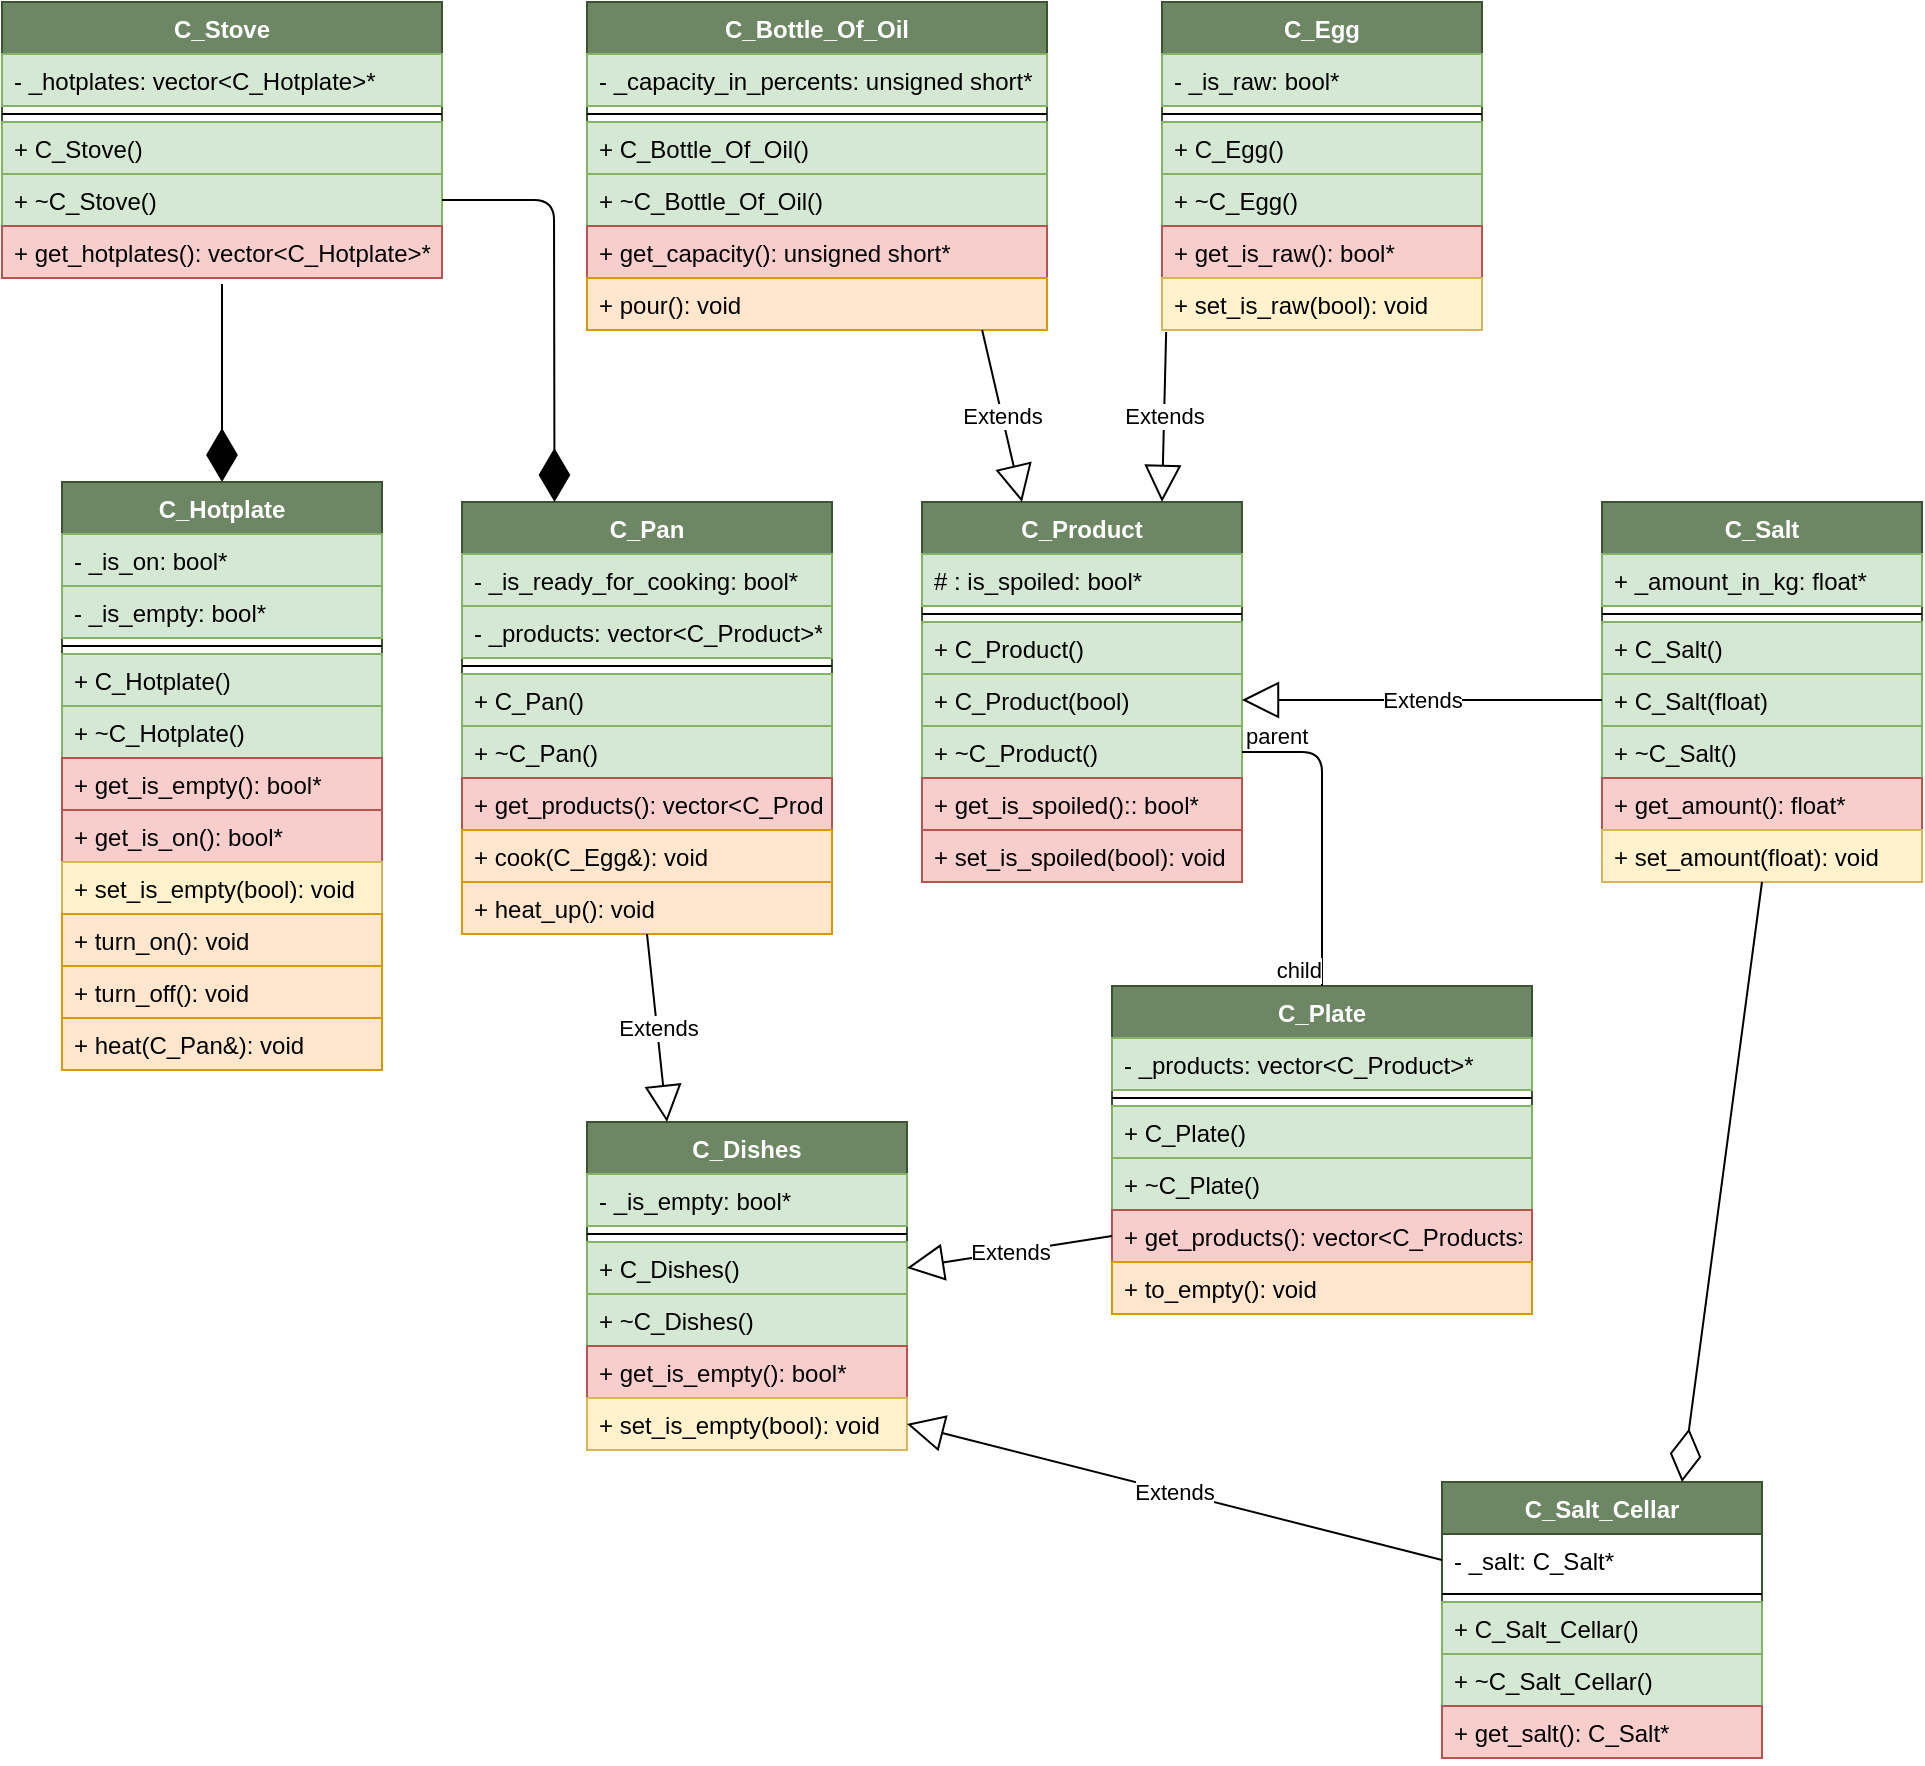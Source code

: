 <mxfile version="15.0.6" type="github">
  <diagram id="MvSmELsU1R4AumclqdhP" name="Page-1">
    <mxGraphModel dx="1673" dy="934" grid="1" gridSize="10" guides="1" tooltips="1" connect="1" arrows="1" fold="1" page="1" pageScale="1" pageWidth="827" pageHeight="1169" math="0" shadow="0">
      <root>
        <mxCell id="0" />
        <mxCell id="1" parent="0" />
        <mxCell id="cB7w2y2zZUr77r6ixJhT-1" value="C_Stove" style="swimlane;fontStyle=1;align=center;verticalAlign=top;childLayout=stackLayout;horizontal=1;startSize=26;horizontalStack=0;resizeParent=1;resizeParentMax=0;resizeLast=0;collapsible=1;marginBottom=0;fillColor=#6d8764;strokeColor=#3A5431;fontColor=#ffffff;" vertex="1" parent="1">
          <mxGeometry x="50" y="110" width="220" height="138" as="geometry" />
        </mxCell>
        <mxCell id="cB7w2y2zZUr77r6ixJhT-2" value="- _hotplates: vector&lt;C_Hotplate&gt;*" style="text;strokeColor=#82b366;fillColor=#d5e8d4;align=left;verticalAlign=top;spacingLeft=4;spacingRight=4;overflow=hidden;rotatable=0;points=[[0,0.5],[1,0.5]];portConstraint=eastwest;" vertex="1" parent="cB7w2y2zZUr77r6ixJhT-1">
          <mxGeometry y="26" width="220" height="26" as="geometry" />
        </mxCell>
        <mxCell id="cB7w2y2zZUr77r6ixJhT-3" value="" style="line;strokeWidth=1;fillColor=none;align=left;verticalAlign=middle;spacingTop=-1;spacingLeft=3;spacingRight=3;rotatable=0;labelPosition=right;points=[];portConstraint=eastwest;" vertex="1" parent="cB7w2y2zZUr77r6ixJhT-1">
          <mxGeometry y="52" width="220" height="8" as="geometry" />
        </mxCell>
        <mxCell id="cB7w2y2zZUr77r6ixJhT-18" value="+ C_Stove()" style="text;strokeColor=#82b366;fillColor=#d5e8d4;align=left;verticalAlign=top;spacingLeft=4;spacingRight=4;overflow=hidden;rotatable=0;points=[[0,0.5],[1,0.5]];portConstraint=eastwest;" vertex="1" parent="cB7w2y2zZUr77r6ixJhT-1">
          <mxGeometry y="60" width="220" height="26" as="geometry" />
        </mxCell>
        <mxCell id="cB7w2y2zZUr77r6ixJhT-19" value="+ ~C_Stove()" style="text;strokeColor=#82b366;fillColor=#d5e8d4;align=left;verticalAlign=top;spacingLeft=4;spacingRight=4;overflow=hidden;rotatable=0;points=[[0,0.5],[1,0.5]];portConstraint=eastwest;" vertex="1" parent="cB7w2y2zZUr77r6ixJhT-1">
          <mxGeometry y="86" width="220" height="26" as="geometry" />
        </mxCell>
        <mxCell id="cB7w2y2zZUr77r6ixJhT-41" value="+ get_hotplates(): vector&lt;C_Hotplate&gt;*" style="text;strokeColor=#b85450;fillColor=#f8cecc;align=left;verticalAlign=top;spacingLeft=4;spacingRight=4;overflow=hidden;rotatable=0;points=[[0,0.5],[1,0.5]];portConstraint=eastwest;" vertex="1" parent="cB7w2y2zZUr77r6ixJhT-1">
          <mxGeometry y="112" width="220" height="26" as="geometry" />
        </mxCell>
        <mxCell id="cB7w2y2zZUr77r6ixJhT-5" value="C_Egg" style="swimlane;fontStyle=1;align=center;verticalAlign=top;childLayout=stackLayout;horizontal=1;startSize=26;horizontalStack=0;resizeParent=1;resizeParentMax=0;resizeLast=0;collapsible=1;marginBottom=0;fillColor=#6d8764;strokeColor=#3A5431;fontColor=#ffffff;" vertex="1" parent="1">
          <mxGeometry x="630" y="110" width="160" height="164" as="geometry" />
        </mxCell>
        <mxCell id="cB7w2y2zZUr77r6ixJhT-6" value="- _is_raw: bool*" style="text;strokeColor=#82b366;fillColor=#d5e8d4;align=left;verticalAlign=top;spacingLeft=4;spacingRight=4;overflow=hidden;rotatable=0;points=[[0,0.5],[1,0.5]];portConstraint=eastwest;" vertex="1" parent="cB7w2y2zZUr77r6ixJhT-5">
          <mxGeometry y="26" width="160" height="26" as="geometry" />
        </mxCell>
        <mxCell id="cB7w2y2zZUr77r6ixJhT-7" value="" style="line;strokeWidth=1;fillColor=none;align=left;verticalAlign=middle;spacingTop=-1;spacingLeft=3;spacingRight=3;rotatable=0;labelPosition=right;points=[];portConstraint=eastwest;" vertex="1" parent="cB7w2y2zZUr77r6ixJhT-5">
          <mxGeometry y="52" width="160" height="8" as="geometry" />
        </mxCell>
        <mxCell id="cB7w2y2zZUr77r6ixJhT-8" value="+ C_Egg()" style="text;strokeColor=#82b366;fillColor=#d5e8d4;align=left;verticalAlign=top;spacingLeft=4;spacingRight=4;overflow=hidden;rotatable=0;points=[[0,0.5],[1,0.5]];portConstraint=eastwest;" vertex="1" parent="cB7w2y2zZUr77r6ixJhT-5">
          <mxGeometry y="60" width="160" height="26" as="geometry" />
        </mxCell>
        <mxCell id="cB7w2y2zZUr77r6ixJhT-31" value="+ ~C_Egg()" style="text;strokeColor=#82b366;fillColor=#d5e8d4;align=left;verticalAlign=top;spacingLeft=4;spacingRight=4;overflow=hidden;rotatable=0;points=[[0,0.5],[1,0.5]];portConstraint=eastwest;" vertex="1" parent="cB7w2y2zZUr77r6ixJhT-5">
          <mxGeometry y="86" width="160" height="26" as="geometry" />
        </mxCell>
        <mxCell id="cB7w2y2zZUr77r6ixJhT-48" value="+ get_is_raw(): bool*" style="text;strokeColor=#b85450;fillColor=#f8cecc;align=left;verticalAlign=top;spacingLeft=4;spacingRight=4;overflow=hidden;rotatable=0;points=[[0,0.5],[1,0.5]];portConstraint=eastwest;" vertex="1" parent="cB7w2y2zZUr77r6ixJhT-5">
          <mxGeometry y="112" width="160" height="26" as="geometry" />
        </mxCell>
        <mxCell id="cB7w2y2zZUr77r6ixJhT-47" value="+ set_is_raw(bool): void" style="text;strokeColor=#d6b656;fillColor=#fff2cc;align=left;verticalAlign=top;spacingLeft=4;spacingRight=4;overflow=hidden;rotatable=0;points=[[0,0.5],[1,0.5]];portConstraint=eastwest;" vertex="1" parent="cB7w2y2zZUr77r6ixJhT-5">
          <mxGeometry y="138" width="160" height="26" as="geometry" />
        </mxCell>
        <mxCell id="cB7w2y2zZUr77r6ixJhT-9" value="C_Pan" style="swimlane;fontStyle=1;align=center;verticalAlign=top;childLayout=stackLayout;horizontal=1;startSize=26;horizontalStack=0;resizeParent=1;resizeParentMax=0;resizeLast=0;collapsible=1;marginBottom=0;fillColor=#6d8764;strokeColor=#3A5431;fontColor=#ffffff;" vertex="1" parent="1">
          <mxGeometry x="280" y="360" width="185" height="216" as="geometry" />
        </mxCell>
        <mxCell id="cB7w2y2zZUr77r6ixJhT-55" value="- _is_ready_for_cooking: bool*" style="text;strokeColor=#82b366;fillColor=#d5e8d4;align=left;verticalAlign=top;spacingLeft=4;spacingRight=4;overflow=hidden;rotatable=0;points=[[0,0.5],[1,0.5]];portConstraint=eastwest;" vertex="1" parent="cB7w2y2zZUr77r6ixJhT-9">
          <mxGeometry y="26" width="185" height="26" as="geometry" />
        </mxCell>
        <mxCell id="cB7w2y2zZUr77r6ixJhT-96" value="- _products: vector&lt;C_Product&gt;*" style="text;strokeColor=#82b366;fillColor=#d5e8d4;align=left;verticalAlign=top;spacingLeft=4;spacingRight=4;overflow=hidden;rotatable=0;points=[[0,0.5],[1,0.5]];portConstraint=eastwest;" vertex="1" parent="cB7w2y2zZUr77r6ixJhT-9">
          <mxGeometry y="52" width="185" height="26" as="geometry" />
        </mxCell>
        <mxCell id="cB7w2y2zZUr77r6ixJhT-11" value="" style="line;strokeWidth=1;fillColor=none;align=left;verticalAlign=middle;spacingTop=-1;spacingLeft=3;spacingRight=3;rotatable=0;labelPosition=right;points=[];portConstraint=eastwest;" vertex="1" parent="cB7w2y2zZUr77r6ixJhT-9">
          <mxGeometry y="78" width="185" height="8" as="geometry" />
        </mxCell>
        <mxCell id="cB7w2y2zZUr77r6ixJhT-23" value="+ C_Pan()" style="text;strokeColor=#82b366;fillColor=#d5e8d4;align=left;verticalAlign=top;spacingLeft=4;spacingRight=4;overflow=hidden;rotatable=0;points=[[0,0.5],[1,0.5]];portConstraint=eastwest;" vertex="1" parent="cB7w2y2zZUr77r6ixJhT-9">
          <mxGeometry y="86" width="185" height="26" as="geometry" />
        </mxCell>
        <mxCell id="cB7w2y2zZUr77r6ixJhT-28" value="+ ~C_Pan()" style="text;strokeColor=#82b366;fillColor=#d5e8d4;align=left;verticalAlign=top;spacingLeft=4;spacingRight=4;overflow=hidden;rotatable=0;points=[[0,0.5],[1,0.5]];portConstraint=eastwest;" vertex="1" parent="cB7w2y2zZUr77r6ixJhT-9">
          <mxGeometry y="112" width="185" height="26" as="geometry" />
        </mxCell>
        <mxCell id="cB7w2y2zZUr77r6ixJhT-98" value="+ get_products(): vector&lt;C_Products&gt;*" style="text;strokeColor=#b85450;fillColor=#f8cecc;align=left;verticalAlign=top;spacingLeft=4;spacingRight=4;overflow=hidden;rotatable=0;points=[[0,0.5],[1,0.5]];portConstraint=eastwest;" vertex="1" parent="cB7w2y2zZUr77r6ixJhT-9">
          <mxGeometry y="138" width="185" height="26" as="geometry" />
        </mxCell>
        <mxCell id="cB7w2y2zZUr77r6ixJhT-46" value="+ cook(C_Egg&amp;): void" style="text;strokeColor=#d79b00;fillColor=#ffe6cc;align=left;verticalAlign=top;spacingLeft=4;spacingRight=4;overflow=hidden;rotatable=0;points=[[0,0.5],[1,0.5]];portConstraint=eastwest;" vertex="1" parent="cB7w2y2zZUr77r6ixJhT-9">
          <mxGeometry y="164" width="185" height="26" as="geometry" />
        </mxCell>
        <mxCell id="cB7w2y2zZUr77r6ixJhT-56" value="+ heat_up(): void" style="text;strokeColor=#d79b00;fillColor=#ffe6cc;align=left;verticalAlign=top;spacingLeft=4;spacingRight=4;overflow=hidden;rotatable=0;points=[[0,0.5],[1,0.5]];portConstraint=eastwest;" vertex="1" parent="cB7w2y2zZUr77r6ixJhT-9">
          <mxGeometry y="190" width="185" height="26" as="geometry" />
        </mxCell>
        <mxCell id="cB7w2y2zZUr77r6ixJhT-13" value="C_Bottle_Of_Oil" style="swimlane;fontStyle=1;align=center;verticalAlign=top;childLayout=stackLayout;horizontal=1;startSize=26;horizontalStack=0;resizeParent=1;resizeParentMax=0;resizeLast=0;collapsible=1;marginBottom=0;fillColor=#6d8764;strokeColor=#3A5431;fontColor=#ffffff;" vertex="1" parent="1">
          <mxGeometry x="342.5" y="110" width="230" height="164" as="geometry" />
        </mxCell>
        <mxCell id="cB7w2y2zZUr77r6ixJhT-14" value="- _capacity_in_percents: unsigned short*" style="text;strokeColor=#82b366;fillColor=#d5e8d4;align=left;verticalAlign=top;spacingLeft=4;spacingRight=4;overflow=hidden;rotatable=0;points=[[0,0.5],[1,0.5]];portConstraint=eastwest;" vertex="1" parent="cB7w2y2zZUr77r6ixJhT-13">
          <mxGeometry y="26" width="230" height="26" as="geometry" />
        </mxCell>
        <mxCell id="cB7w2y2zZUr77r6ixJhT-15" value="" style="line;strokeWidth=1;fillColor=none;align=left;verticalAlign=middle;spacingTop=-1;spacingLeft=3;spacingRight=3;rotatable=0;labelPosition=right;points=[];portConstraint=eastwest;" vertex="1" parent="cB7w2y2zZUr77r6ixJhT-13">
          <mxGeometry y="52" width="230" height="8" as="geometry" />
        </mxCell>
        <mxCell id="cB7w2y2zZUr77r6ixJhT-20" value="+ C_Bottle_Of_Oil()" style="text;strokeColor=#82b366;fillColor=#d5e8d4;align=left;verticalAlign=top;spacingLeft=4;spacingRight=4;overflow=hidden;rotatable=0;points=[[0,0.5],[1,0.5]];portConstraint=eastwest;" vertex="1" parent="cB7w2y2zZUr77r6ixJhT-13">
          <mxGeometry y="60" width="230" height="26" as="geometry" />
        </mxCell>
        <mxCell id="cB7w2y2zZUr77r6ixJhT-21" value="+ ~C_Bottle_Of_Oil()" style="text;strokeColor=#82b366;fillColor=#d5e8d4;align=left;verticalAlign=top;spacingLeft=4;spacingRight=4;overflow=hidden;rotatable=0;points=[[0,0.5],[1,0.5]];portConstraint=eastwest;" vertex="1" parent="cB7w2y2zZUr77r6ixJhT-13">
          <mxGeometry y="86" width="230" height="26" as="geometry" />
        </mxCell>
        <mxCell id="cB7w2y2zZUr77r6ixJhT-29" value="+ get_capacity(): unsigned short*" style="text;strokeColor=#b85450;fillColor=#f8cecc;align=left;verticalAlign=top;spacingLeft=4;spacingRight=4;overflow=hidden;rotatable=0;points=[[0,0.5],[1,0.5]];portConstraint=eastwest;" vertex="1" parent="cB7w2y2zZUr77r6ixJhT-13">
          <mxGeometry y="112" width="230" height="26" as="geometry" />
        </mxCell>
        <mxCell id="cB7w2y2zZUr77r6ixJhT-16" value="+ pour(): void" style="text;strokeColor=#d79b00;fillColor=#ffe6cc;align=left;verticalAlign=top;spacingLeft=4;spacingRight=4;overflow=hidden;rotatable=0;points=[[0,0.5],[1,0.5]];portConstraint=eastwest;" vertex="1" parent="cB7w2y2zZUr77r6ixJhT-13">
          <mxGeometry y="138" width="230" height="26" as="geometry" />
        </mxCell>
        <mxCell id="cB7w2y2zZUr77r6ixJhT-32" value="C_Hotplate" style="swimlane;fontStyle=1;align=center;verticalAlign=top;childLayout=stackLayout;horizontal=1;startSize=26;horizontalStack=0;resizeParent=1;resizeParentMax=0;resizeLast=0;collapsible=1;marginBottom=0;fillColor=#6d8764;strokeColor=#3A5431;fontColor=#ffffff;" vertex="1" parent="1">
          <mxGeometry x="80" y="350" width="160" height="294" as="geometry" />
        </mxCell>
        <mxCell id="cB7w2y2zZUr77r6ixJhT-36" value="- _is_on: bool*" style="text;strokeColor=#82b366;fillColor=#d5e8d4;align=left;verticalAlign=top;spacingLeft=4;spacingRight=4;overflow=hidden;rotatable=0;points=[[0,0.5],[1,0.5]];portConstraint=eastwest;" vertex="1" parent="cB7w2y2zZUr77r6ixJhT-32">
          <mxGeometry y="26" width="160" height="26" as="geometry" />
        </mxCell>
        <mxCell id="cB7w2y2zZUr77r6ixJhT-37" value="- _is_empty: bool*" style="text;strokeColor=#82b366;fillColor=#d5e8d4;align=left;verticalAlign=top;spacingLeft=4;spacingRight=4;overflow=hidden;rotatable=0;points=[[0,0.5],[1,0.5]];portConstraint=eastwest;" vertex="1" parent="cB7w2y2zZUr77r6ixJhT-32">
          <mxGeometry y="52" width="160" height="26" as="geometry" />
        </mxCell>
        <mxCell id="cB7w2y2zZUr77r6ixJhT-34" value="" style="line;strokeWidth=1;fillColor=none;align=left;verticalAlign=middle;spacingTop=-1;spacingLeft=3;spacingRight=3;rotatable=0;labelPosition=right;points=[];portConstraint=eastwest;" vertex="1" parent="cB7w2y2zZUr77r6ixJhT-32">
          <mxGeometry y="78" width="160" height="8" as="geometry" />
        </mxCell>
        <mxCell id="cB7w2y2zZUr77r6ixJhT-44" value="+ C_Hotplate()" style="text;strokeColor=#82b366;fillColor=#d5e8d4;align=left;verticalAlign=top;spacingLeft=4;spacingRight=4;overflow=hidden;rotatable=0;points=[[0,0.5],[1,0.5]];portConstraint=eastwest;" vertex="1" parent="cB7w2y2zZUr77r6ixJhT-32">
          <mxGeometry y="86" width="160" height="26" as="geometry" />
        </mxCell>
        <mxCell id="cB7w2y2zZUr77r6ixJhT-45" value="+ ~C_Hotplate()" style="text;strokeColor=#82b366;fillColor=#d5e8d4;align=left;verticalAlign=top;spacingLeft=4;spacingRight=4;overflow=hidden;rotatable=0;points=[[0,0.5],[1,0.5]];portConstraint=eastwest;" vertex="1" parent="cB7w2y2zZUr77r6ixJhT-32">
          <mxGeometry y="112" width="160" height="26" as="geometry" />
        </mxCell>
        <mxCell id="cB7w2y2zZUr77r6ixJhT-35" value="+ get_is_empty(): bool*" style="text;strokeColor=#b85450;fillColor=#f8cecc;align=left;verticalAlign=top;spacingLeft=4;spacingRight=4;overflow=hidden;rotatable=0;points=[[0,0.5],[1,0.5]];portConstraint=eastwest;" vertex="1" parent="cB7w2y2zZUr77r6ixJhT-32">
          <mxGeometry y="138" width="160" height="26" as="geometry" />
        </mxCell>
        <mxCell id="cB7w2y2zZUr77r6ixJhT-43" value="+ get_is_on(): bool*" style="text;strokeColor=#b85450;fillColor=#f8cecc;align=left;verticalAlign=top;spacingLeft=4;spacingRight=4;overflow=hidden;rotatable=0;points=[[0,0.5],[1,0.5]];portConstraint=eastwest;" vertex="1" parent="cB7w2y2zZUr77r6ixJhT-32">
          <mxGeometry y="164" width="160" height="26" as="geometry" />
        </mxCell>
        <mxCell id="cB7w2y2zZUr77r6ixJhT-42" value="+ set_is_empty(bool): void" style="text;strokeColor=#d6b656;fillColor=#fff2cc;align=left;verticalAlign=top;spacingLeft=4;spacingRight=4;overflow=hidden;rotatable=0;points=[[0,0.5],[1,0.5]];portConstraint=eastwest;" vertex="1" parent="cB7w2y2zZUr77r6ixJhT-32">
          <mxGeometry y="190" width="160" height="26" as="geometry" />
        </mxCell>
        <mxCell id="cB7w2y2zZUr77r6ixJhT-38" value="+ turn_on(): void" style="text;strokeColor=#d79b00;fillColor=#ffe6cc;align=left;verticalAlign=top;spacingLeft=4;spacingRight=4;overflow=hidden;rotatable=0;points=[[0,0.5],[1,0.5]];portConstraint=eastwest;" vertex="1" parent="cB7w2y2zZUr77r6ixJhT-32">
          <mxGeometry y="216" width="160" height="26" as="geometry" />
        </mxCell>
        <mxCell id="cB7w2y2zZUr77r6ixJhT-39" value="+ turn_off(): void" style="text;strokeColor=#d79b00;fillColor=#ffe6cc;align=left;verticalAlign=top;spacingLeft=4;spacingRight=4;overflow=hidden;rotatable=0;points=[[0,0.5],[1,0.5]];portConstraint=eastwest;" vertex="1" parent="cB7w2y2zZUr77r6ixJhT-32">
          <mxGeometry y="242" width="160" height="26" as="geometry" />
        </mxCell>
        <mxCell id="cB7w2y2zZUr77r6ixJhT-54" value="+ heat(C_Pan&amp;): void" style="text;strokeColor=#d79b00;fillColor=#ffe6cc;align=left;verticalAlign=top;spacingLeft=4;spacingRight=4;overflow=hidden;rotatable=0;points=[[0,0.5],[1,0.5]];portConstraint=eastwest;" vertex="1" parent="cB7w2y2zZUr77r6ixJhT-32">
          <mxGeometry y="268" width="160" height="26" as="geometry" />
        </mxCell>
        <mxCell id="cB7w2y2zZUr77r6ixJhT-69" value="C_Product" style="swimlane;fontStyle=1;align=center;verticalAlign=top;childLayout=stackLayout;horizontal=1;startSize=26;horizontalStack=0;resizeParent=1;resizeParentMax=0;resizeLast=0;collapsible=1;marginBottom=0;fillColor=#6d8764;strokeColor=#3A5431;fontColor=#ffffff;" vertex="1" parent="1">
          <mxGeometry x="510" y="360" width="160" height="190" as="geometry" />
        </mxCell>
        <mxCell id="cB7w2y2zZUr77r6ixJhT-70" value="# : is_spoiled: bool*" style="text;strokeColor=#82b366;fillColor=#d5e8d4;align=left;verticalAlign=top;spacingLeft=4;spacingRight=4;overflow=hidden;rotatable=0;points=[[0,0.5],[1,0.5]];portConstraint=eastwest;" vertex="1" parent="cB7w2y2zZUr77r6ixJhT-69">
          <mxGeometry y="26" width="160" height="26" as="geometry" />
        </mxCell>
        <mxCell id="cB7w2y2zZUr77r6ixJhT-71" value="" style="line;strokeWidth=1;fillColor=none;align=left;verticalAlign=middle;spacingTop=-1;spacingLeft=3;spacingRight=3;rotatable=0;labelPosition=right;points=[];portConstraint=eastwest;" vertex="1" parent="cB7w2y2zZUr77r6ixJhT-69">
          <mxGeometry y="52" width="160" height="8" as="geometry" />
        </mxCell>
        <mxCell id="cB7w2y2zZUr77r6ixJhT-72" value="+ C_Product()" style="text;strokeColor=#82b366;fillColor=#d5e8d4;align=left;verticalAlign=top;spacingLeft=4;spacingRight=4;overflow=hidden;rotatable=0;points=[[0,0.5],[1,0.5]];portConstraint=eastwest;" vertex="1" parent="cB7w2y2zZUr77r6ixJhT-69">
          <mxGeometry y="60" width="160" height="26" as="geometry" />
        </mxCell>
        <mxCell id="cB7w2y2zZUr77r6ixJhT-74" value="+ C_Product(bool)" style="text;strokeColor=#82b366;fillColor=#d5e8d4;align=left;verticalAlign=top;spacingLeft=4;spacingRight=4;overflow=hidden;rotatable=0;points=[[0,0.5],[1,0.5]];portConstraint=eastwest;" vertex="1" parent="cB7w2y2zZUr77r6ixJhT-69">
          <mxGeometry y="86" width="160" height="26" as="geometry" />
        </mxCell>
        <mxCell id="cB7w2y2zZUr77r6ixJhT-73" value="+ ~C_Product()" style="text;strokeColor=#82b366;fillColor=#d5e8d4;align=left;verticalAlign=top;spacingLeft=4;spacingRight=4;overflow=hidden;rotatable=0;points=[[0,0.5],[1,0.5]];portConstraint=eastwest;" vertex="1" parent="cB7w2y2zZUr77r6ixJhT-69">
          <mxGeometry y="112" width="160" height="26" as="geometry" />
        </mxCell>
        <mxCell id="cB7w2y2zZUr77r6ixJhT-75" value="+ get_is_spoiled():: bool*" style="text;strokeColor=#b85450;fillColor=#f8cecc;align=left;verticalAlign=top;spacingLeft=4;spacingRight=4;overflow=hidden;rotatable=0;points=[[0,0.5],[1,0.5]];portConstraint=eastwest;" vertex="1" parent="cB7w2y2zZUr77r6ixJhT-69">
          <mxGeometry y="138" width="160" height="26" as="geometry" />
        </mxCell>
        <mxCell id="cB7w2y2zZUr77r6ixJhT-130" value="+ set_is_spoiled(bool): void" style="text;strokeColor=#b85450;fillColor=#f8cecc;align=left;verticalAlign=top;spacingLeft=4;spacingRight=4;overflow=hidden;rotatable=0;points=[[0,0.5],[1,0.5]];portConstraint=eastwest;" vertex="1" parent="cB7w2y2zZUr77r6ixJhT-69">
          <mxGeometry y="164" width="160" height="26" as="geometry" />
        </mxCell>
        <mxCell id="cB7w2y2zZUr77r6ixJhT-76" value="Extends" style="endArrow=block;endSize=16;endFill=0;html=1;exitX=0.013;exitY=1.038;exitDx=0;exitDy=0;exitPerimeter=0;entryX=0.75;entryY=0;entryDx=0;entryDy=0;" edge="1" parent="1" source="cB7w2y2zZUr77r6ixJhT-47" target="cB7w2y2zZUr77r6ixJhT-69">
          <mxGeometry width="160" relative="1" as="geometry">
            <mxPoint x="330" y="300" as="sourcePoint" />
            <mxPoint x="490" y="300" as="targetPoint" />
          </mxGeometry>
        </mxCell>
        <mxCell id="cB7w2y2zZUr77r6ixJhT-77" value="Extends" style="endArrow=block;endSize=16;endFill=0;html=1;exitX=0.859;exitY=1;exitDx=0;exitDy=0;exitPerimeter=0;" edge="1" parent="1" source="cB7w2y2zZUr77r6ixJhT-16">
          <mxGeometry width="160" relative="1" as="geometry">
            <mxPoint x="642.08" y="284.988" as="sourcePoint" />
            <mxPoint x="560" y="360" as="targetPoint" />
          </mxGeometry>
        </mxCell>
        <mxCell id="cB7w2y2zZUr77r6ixJhT-82" value="C_Plate" style="swimlane;fontStyle=1;align=center;verticalAlign=top;childLayout=stackLayout;horizontal=1;startSize=26;horizontalStack=0;resizeParent=1;resizeParentMax=0;resizeLast=0;collapsible=1;marginBottom=0;fillColor=#6d8764;strokeColor=#3A5431;fontColor=#ffffff;" vertex="1" parent="1">
          <mxGeometry x="605" y="602" width="210" height="164" as="geometry" />
        </mxCell>
        <mxCell id="cB7w2y2zZUr77r6ixJhT-83" value="- _products: vector&lt;C_Product&gt;*" style="text;strokeColor=#82b366;fillColor=#d5e8d4;align=left;verticalAlign=top;spacingLeft=4;spacingRight=4;overflow=hidden;rotatable=0;points=[[0,0.5],[1,0.5]];portConstraint=eastwest;" vertex="1" parent="cB7w2y2zZUr77r6ixJhT-82">
          <mxGeometry y="26" width="210" height="26" as="geometry" />
        </mxCell>
        <mxCell id="cB7w2y2zZUr77r6ixJhT-84" value="" style="line;strokeWidth=1;fillColor=none;align=left;verticalAlign=middle;spacingTop=-1;spacingLeft=3;spacingRight=3;rotatable=0;labelPosition=right;points=[];portConstraint=eastwest;" vertex="1" parent="cB7w2y2zZUr77r6ixJhT-82">
          <mxGeometry y="52" width="210" height="8" as="geometry" />
        </mxCell>
        <mxCell id="cB7w2y2zZUr77r6ixJhT-85" value="+ C_Plate()" style="text;strokeColor=#82b366;fillColor=#d5e8d4;align=left;verticalAlign=top;spacingLeft=4;spacingRight=4;overflow=hidden;rotatable=0;points=[[0,0.5],[1,0.5]];portConstraint=eastwest;" vertex="1" parent="cB7w2y2zZUr77r6ixJhT-82">
          <mxGeometry y="60" width="210" height="26" as="geometry" />
        </mxCell>
        <mxCell id="cB7w2y2zZUr77r6ixJhT-86" value="+ ~C_Plate()" style="text;strokeColor=#82b366;fillColor=#d5e8d4;align=left;verticalAlign=top;spacingLeft=4;spacingRight=4;overflow=hidden;rotatable=0;points=[[0,0.5],[1,0.5]];portConstraint=eastwest;" vertex="1" parent="cB7w2y2zZUr77r6ixJhT-82">
          <mxGeometry y="86" width="210" height="26" as="geometry" />
        </mxCell>
        <mxCell id="cB7w2y2zZUr77r6ixJhT-87" value="+ get_products(): vector&lt;C_Products&gt;*" style="text;strokeColor=#b85450;fillColor=#f8cecc;align=left;verticalAlign=top;spacingLeft=4;spacingRight=4;overflow=hidden;rotatable=0;points=[[0,0.5],[1,0.5]];portConstraint=eastwest;" vertex="1" parent="cB7w2y2zZUr77r6ixJhT-82">
          <mxGeometry y="112" width="210" height="26" as="geometry" />
        </mxCell>
        <mxCell id="cB7w2y2zZUr77r6ixJhT-88" value="+ to_empty(): void" style="text;strokeColor=#d79b00;fillColor=#ffe6cc;align=left;verticalAlign=top;spacingLeft=4;spacingRight=4;overflow=hidden;rotatable=0;points=[[0,0.5],[1,0.5]];portConstraint=eastwest;" vertex="1" parent="cB7w2y2zZUr77r6ixJhT-82">
          <mxGeometry y="138" width="210" height="26" as="geometry" />
        </mxCell>
        <mxCell id="cB7w2y2zZUr77r6ixJhT-89" value="" style="endArrow=none;html=1;edgeStyle=orthogonalEdgeStyle;entryX=0.5;entryY=0;entryDx=0;entryDy=0;exitX=1;exitY=0.5;exitDx=0;exitDy=0;" edge="1" parent="1" source="cB7w2y2zZUr77r6ixJhT-73" target="cB7w2y2zZUr77r6ixJhT-82">
          <mxGeometry relative="1" as="geometry">
            <mxPoint x="330" y="400" as="sourcePoint" />
            <mxPoint x="490" y="400" as="targetPoint" />
          </mxGeometry>
        </mxCell>
        <mxCell id="cB7w2y2zZUr77r6ixJhT-90" value="parent" style="edgeLabel;resizable=0;html=1;align=left;verticalAlign=bottom;" connectable="0" vertex="1" parent="cB7w2y2zZUr77r6ixJhT-89">
          <mxGeometry x="-1" relative="1" as="geometry" />
        </mxCell>
        <mxCell id="cB7w2y2zZUr77r6ixJhT-91" value="child" style="edgeLabel;resizable=0;html=1;align=right;verticalAlign=bottom;" connectable="0" vertex="1" parent="cB7w2y2zZUr77r6ixJhT-89">
          <mxGeometry x="1" relative="1" as="geometry" />
        </mxCell>
        <mxCell id="cB7w2y2zZUr77r6ixJhT-92" value="C_Salt_Cellar" style="swimlane;fontStyle=1;align=center;verticalAlign=top;childLayout=stackLayout;horizontal=1;startSize=26;horizontalStack=0;resizeParent=1;resizeParentMax=0;resizeLast=0;collapsible=1;marginBottom=0;fillColor=#6d8764;strokeColor=#3A5431;fontColor=#ffffff;" vertex="1" parent="1">
          <mxGeometry x="770" y="850" width="160" height="138" as="geometry" />
        </mxCell>
        <mxCell id="cB7w2y2zZUr77r6ixJhT-122" value="- _salt: C_Salt*" style="text;strokeColor=none;fillColor=none;align=left;verticalAlign=top;spacingLeft=4;spacingRight=4;overflow=hidden;rotatable=0;points=[[0,0.5],[1,0.5]];portConstraint=eastwest;" vertex="1" parent="cB7w2y2zZUr77r6ixJhT-92">
          <mxGeometry y="26" width="160" height="26" as="geometry" />
        </mxCell>
        <mxCell id="cB7w2y2zZUr77r6ixJhT-94" value="" style="line;strokeWidth=1;fillColor=none;align=left;verticalAlign=middle;spacingTop=-1;spacingLeft=3;spacingRight=3;rotatable=0;labelPosition=right;points=[];portConstraint=eastwest;" vertex="1" parent="cB7w2y2zZUr77r6ixJhT-92">
          <mxGeometry y="52" width="160" height="8" as="geometry" />
        </mxCell>
        <mxCell id="cB7w2y2zZUr77r6ixJhT-95" value="+ C_Salt_Cellar()" style="text;strokeColor=#82b366;fillColor=#d5e8d4;align=left;verticalAlign=top;spacingLeft=4;spacingRight=4;overflow=hidden;rotatable=0;points=[[0,0.5],[1,0.5]];portConstraint=eastwest;" vertex="1" parent="cB7w2y2zZUr77r6ixJhT-92">
          <mxGeometry y="60" width="160" height="26" as="geometry" />
        </mxCell>
        <mxCell id="cB7w2y2zZUr77r6ixJhT-101" value="+ ~C_Salt_Cellar()" style="text;strokeColor=#82b366;fillColor=#d5e8d4;align=left;verticalAlign=top;spacingLeft=4;spacingRight=4;overflow=hidden;rotatable=0;points=[[0,0.5],[1,0.5]];portConstraint=eastwest;" vertex="1" parent="cB7w2y2zZUr77r6ixJhT-92">
          <mxGeometry y="86" width="160" height="26" as="geometry" />
        </mxCell>
        <mxCell id="cB7w2y2zZUr77r6ixJhT-131" value="+ get_salt(): C_Salt*" style="text;strokeColor=#b85450;fillColor=#f8cecc;align=left;verticalAlign=top;spacingLeft=4;spacingRight=4;overflow=hidden;rotatable=0;points=[[0,0.5],[1,0.5]];portConstraint=eastwest;" vertex="1" parent="cB7w2y2zZUr77r6ixJhT-92">
          <mxGeometry y="112" width="160" height="26" as="geometry" />
        </mxCell>
        <mxCell id="cB7w2y2zZUr77r6ixJhT-99" value="" style="endArrow=diamondThin;endFill=1;endSize=24;html=1;" edge="1" parent="1" target="cB7w2y2zZUr77r6ixJhT-32">
          <mxGeometry width="160" relative="1" as="geometry">
            <mxPoint x="160" y="251" as="sourcePoint" />
            <mxPoint x="490" y="500" as="targetPoint" />
          </mxGeometry>
        </mxCell>
        <mxCell id="cB7w2y2zZUr77r6ixJhT-100" value="" style="endArrow=diamondThin;endFill=1;endSize=24;html=1;exitX=1;exitY=0.5;exitDx=0;exitDy=0;entryX=0.25;entryY=0;entryDx=0;entryDy=0;" edge="1" parent="1" source="cB7w2y2zZUr77r6ixJhT-19" target="cB7w2y2zZUr77r6ixJhT-9">
          <mxGeometry width="160" relative="1" as="geometry">
            <mxPoint x="330" y="500" as="sourcePoint" />
            <mxPoint x="490" y="500" as="targetPoint" />
            <Array as="points">
              <mxPoint x="326" y="209" />
            </Array>
          </mxGeometry>
        </mxCell>
        <mxCell id="cB7w2y2zZUr77r6ixJhT-105" value="C_Dishes" style="swimlane;fontStyle=1;align=center;verticalAlign=top;childLayout=stackLayout;horizontal=1;startSize=26;horizontalStack=0;resizeParent=1;resizeParentMax=0;resizeLast=0;collapsible=1;marginBottom=0;fillColor=#6d8764;strokeColor=#3A5431;fontColor=#ffffff;" vertex="1" parent="1">
          <mxGeometry x="342.5" y="670" width="160" height="164" as="geometry" />
        </mxCell>
        <mxCell id="cB7w2y2zZUr77r6ixJhT-109" value="- _is_empty: bool*" style="text;strokeColor=#82b366;fillColor=#d5e8d4;align=left;verticalAlign=top;spacingLeft=4;spacingRight=4;overflow=hidden;rotatable=0;points=[[0,0.5],[1,0.5]];portConstraint=eastwest;" vertex="1" parent="cB7w2y2zZUr77r6ixJhT-105">
          <mxGeometry y="26" width="160" height="26" as="geometry" />
        </mxCell>
        <mxCell id="cB7w2y2zZUr77r6ixJhT-107" value="" style="line;strokeWidth=1;fillColor=none;align=left;verticalAlign=middle;spacingTop=-1;spacingLeft=3;spacingRight=3;rotatable=0;labelPosition=right;points=[];portConstraint=eastwest;" vertex="1" parent="cB7w2y2zZUr77r6ixJhT-105">
          <mxGeometry y="52" width="160" height="8" as="geometry" />
        </mxCell>
        <mxCell id="cB7w2y2zZUr77r6ixJhT-112" value="+ C_Dishes()" style="text;strokeColor=#82b366;fillColor=#d5e8d4;align=left;verticalAlign=top;spacingLeft=4;spacingRight=4;overflow=hidden;rotatable=0;points=[[0,0.5],[1,0.5]];portConstraint=eastwest;" vertex="1" parent="cB7w2y2zZUr77r6ixJhT-105">
          <mxGeometry y="60" width="160" height="26" as="geometry" />
        </mxCell>
        <mxCell id="cB7w2y2zZUr77r6ixJhT-113" value="+ ~C_Dishes()" style="text;strokeColor=#82b366;fillColor=#d5e8d4;align=left;verticalAlign=top;spacingLeft=4;spacingRight=4;overflow=hidden;rotatable=0;points=[[0,0.5],[1,0.5]];portConstraint=eastwest;" vertex="1" parent="cB7w2y2zZUr77r6ixJhT-105">
          <mxGeometry y="86" width="160" height="26" as="geometry" />
        </mxCell>
        <mxCell id="cB7w2y2zZUr77r6ixJhT-110" value="+ get_is_empty(): bool*" style="text;strokeColor=#b85450;fillColor=#f8cecc;align=left;verticalAlign=top;spacingLeft=4;spacingRight=4;overflow=hidden;rotatable=0;points=[[0,0.5],[1,0.5]];portConstraint=eastwest;" vertex="1" parent="cB7w2y2zZUr77r6ixJhT-105">
          <mxGeometry y="112" width="160" height="26" as="geometry" />
        </mxCell>
        <mxCell id="cB7w2y2zZUr77r6ixJhT-111" value="+ set_is_empty(bool): void" style="text;strokeColor=#d6b656;fillColor=#fff2cc;align=left;verticalAlign=top;spacingLeft=4;spacingRight=4;overflow=hidden;rotatable=0;points=[[0,0.5],[1,0.5]];portConstraint=eastwest;" vertex="1" parent="cB7w2y2zZUr77r6ixJhT-105">
          <mxGeometry y="138" width="160" height="26" as="geometry" />
        </mxCell>
        <mxCell id="cB7w2y2zZUr77r6ixJhT-114" value="Extends" style="endArrow=block;endSize=16;endFill=0;html=1;exitX=0.5;exitY=1;exitDx=0;exitDy=0;entryX=0.25;entryY=0;entryDx=0;entryDy=0;" edge="1" parent="1" source="cB7w2y2zZUr77r6ixJhT-9" target="cB7w2y2zZUr77r6ixJhT-105">
          <mxGeometry width="160" relative="1" as="geometry">
            <mxPoint x="330" y="500" as="sourcePoint" />
            <mxPoint x="490" y="500" as="targetPoint" />
          </mxGeometry>
        </mxCell>
        <mxCell id="cB7w2y2zZUr77r6ixJhT-115" value="Extends" style="endArrow=block;endSize=16;endFill=0;html=1;exitX=0;exitY=0.5;exitDx=0;exitDy=0;entryX=1;entryY=0.5;entryDx=0;entryDy=0;" edge="1" parent="1" source="cB7w2y2zZUr77r6ixJhT-122" target="cB7w2y2zZUr77r6ixJhT-111">
          <mxGeometry width="160" relative="1" as="geometry">
            <mxPoint x="382.5" y="586" as="sourcePoint" />
            <mxPoint x="392.5" y="680" as="targetPoint" />
          </mxGeometry>
        </mxCell>
        <mxCell id="cB7w2y2zZUr77r6ixJhT-117" value="Extends" style="endArrow=block;endSize=16;endFill=0;html=1;exitX=0;exitY=0.5;exitDx=0;exitDy=0;entryX=1;entryY=0.5;entryDx=0;entryDy=0;" edge="1" parent="1" source="cB7w2y2zZUr77r6ixJhT-87" target="cB7w2y2zZUr77r6ixJhT-112">
          <mxGeometry width="160" relative="1" as="geometry">
            <mxPoint x="392.5" y="596" as="sourcePoint" />
            <mxPoint x="402.5" y="690" as="targetPoint" />
          </mxGeometry>
        </mxCell>
        <mxCell id="cB7w2y2zZUr77r6ixJhT-118" value="C_Salt" style="swimlane;fontStyle=1;align=center;verticalAlign=top;childLayout=stackLayout;horizontal=1;startSize=26;horizontalStack=0;resizeParent=1;resizeParentMax=0;resizeLast=0;collapsible=1;marginBottom=0;fillColor=#6d8764;strokeColor=#3A5431;fontColor=#ffffff;" vertex="1" parent="1">
          <mxGeometry x="850" y="360" width="160" height="190" as="geometry" />
        </mxCell>
        <mxCell id="cB7w2y2zZUr77r6ixJhT-119" value="+ _amount_in_kg: float*" style="text;strokeColor=#82b366;fillColor=#d5e8d4;align=left;verticalAlign=top;spacingLeft=4;spacingRight=4;overflow=hidden;rotatable=0;points=[[0,0.5],[1,0.5]];portConstraint=eastwest;" vertex="1" parent="cB7w2y2zZUr77r6ixJhT-118">
          <mxGeometry y="26" width="160" height="26" as="geometry" />
        </mxCell>
        <mxCell id="cB7w2y2zZUr77r6ixJhT-120" value="" style="line;strokeWidth=1;fillColor=none;align=left;verticalAlign=middle;spacingTop=-1;spacingLeft=3;spacingRight=3;rotatable=0;labelPosition=right;points=[];portConstraint=eastwest;" vertex="1" parent="cB7w2y2zZUr77r6ixJhT-118">
          <mxGeometry y="52" width="160" height="8" as="geometry" />
        </mxCell>
        <mxCell id="cB7w2y2zZUr77r6ixJhT-121" value="+ C_Salt()" style="text;strokeColor=#82b366;fillColor=#d5e8d4;align=left;verticalAlign=top;spacingLeft=4;spacingRight=4;overflow=hidden;rotatable=0;points=[[0,0.5],[1,0.5]];portConstraint=eastwest;" vertex="1" parent="cB7w2y2zZUr77r6ixJhT-118">
          <mxGeometry y="60" width="160" height="26" as="geometry" />
        </mxCell>
        <mxCell id="cB7w2y2zZUr77r6ixJhT-123" value="+ C_Salt(float)" style="text;strokeColor=#82b366;fillColor=#d5e8d4;align=left;verticalAlign=top;spacingLeft=4;spacingRight=4;overflow=hidden;rotatable=0;points=[[0,0.5],[1,0.5]];portConstraint=eastwest;" vertex="1" parent="cB7w2y2zZUr77r6ixJhT-118">
          <mxGeometry y="86" width="160" height="26" as="geometry" />
        </mxCell>
        <mxCell id="cB7w2y2zZUr77r6ixJhT-124" value="+ ~C_Salt()" style="text;strokeColor=#82b366;fillColor=#d5e8d4;align=left;verticalAlign=top;spacingLeft=4;spacingRight=4;overflow=hidden;rotatable=0;points=[[0,0.5],[1,0.5]];portConstraint=eastwest;" vertex="1" parent="cB7w2y2zZUr77r6ixJhT-118">
          <mxGeometry y="112" width="160" height="26" as="geometry" />
        </mxCell>
        <mxCell id="cB7w2y2zZUr77r6ixJhT-125" value="+ get_amount(): float*" style="text;strokeColor=#b85450;fillColor=#f8cecc;align=left;verticalAlign=top;spacingLeft=4;spacingRight=4;overflow=hidden;rotatable=0;points=[[0,0.5],[1,0.5]];portConstraint=eastwest;" vertex="1" parent="cB7w2y2zZUr77r6ixJhT-118">
          <mxGeometry y="138" width="160" height="26" as="geometry" />
        </mxCell>
        <mxCell id="cB7w2y2zZUr77r6ixJhT-126" value="+ set_amount(float): void" style="text;strokeColor=#d6b656;fillColor=#fff2cc;align=left;verticalAlign=top;spacingLeft=4;spacingRight=4;overflow=hidden;rotatable=0;points=[[0,0.5],[1,0.5]];portConstraint=eastwest;" vertex="1" parent="cB7w2y2zZUr77r6ixJhT-118">
          <mxGeometry y="164" width="160" height="26" as="geometry" />
        </mxCell>
        <mxCell id="cB7w2y2zZUr77r6ixJhT-128" value="Extends" style="endArrow=block;endSize=16;endFill=0;html=1;exitX=0;exitY=0.5;exitDx=0;exitDy=0;entryX=1;entryY=0.5;entryDx=0;entryDy=0;" edge="1" parent="1" source="cB7w2y2zZUr77r6ixJhT-123" target="cB7w2y2zZUr77r6ixJhT-74">
          <mxGeometry width="160" relative="1" as="geometry">
            <mxPoint x="330" y="600" as="sourcePoint" />
            <mxPoint x="490" y="600" as="targetPoint" />
          </mxGeometry>
        </mxCell>
        <mxCell id="cB7w2y2zZUr77r6ixJhT-129" value="" style="endArrow=diamondThin;endFill=0;endSize=24;html=1;exitX=0.5;exitY=1;exitDx=0;exitDy=0;entryX=0.75;entryY=0;entryDx=0;entryDy=0;" edge="1" parent="1" source="cB7w2y2zZUr77r6ixJhT-118" target="cB7w2y2zZUr77r6ixJhT-92">
          <mxGeometry width="160" relative="1" as="geometry">
            <mxPoint x="330" y="600" as="sourcePoint" />
            <mxPoint x="490" y="600" as="targetPoint" />
          </mxGeometry>
        </mxCell>
      </root>
    </mxGraphModel>
  </diagram>
</mxfile>
